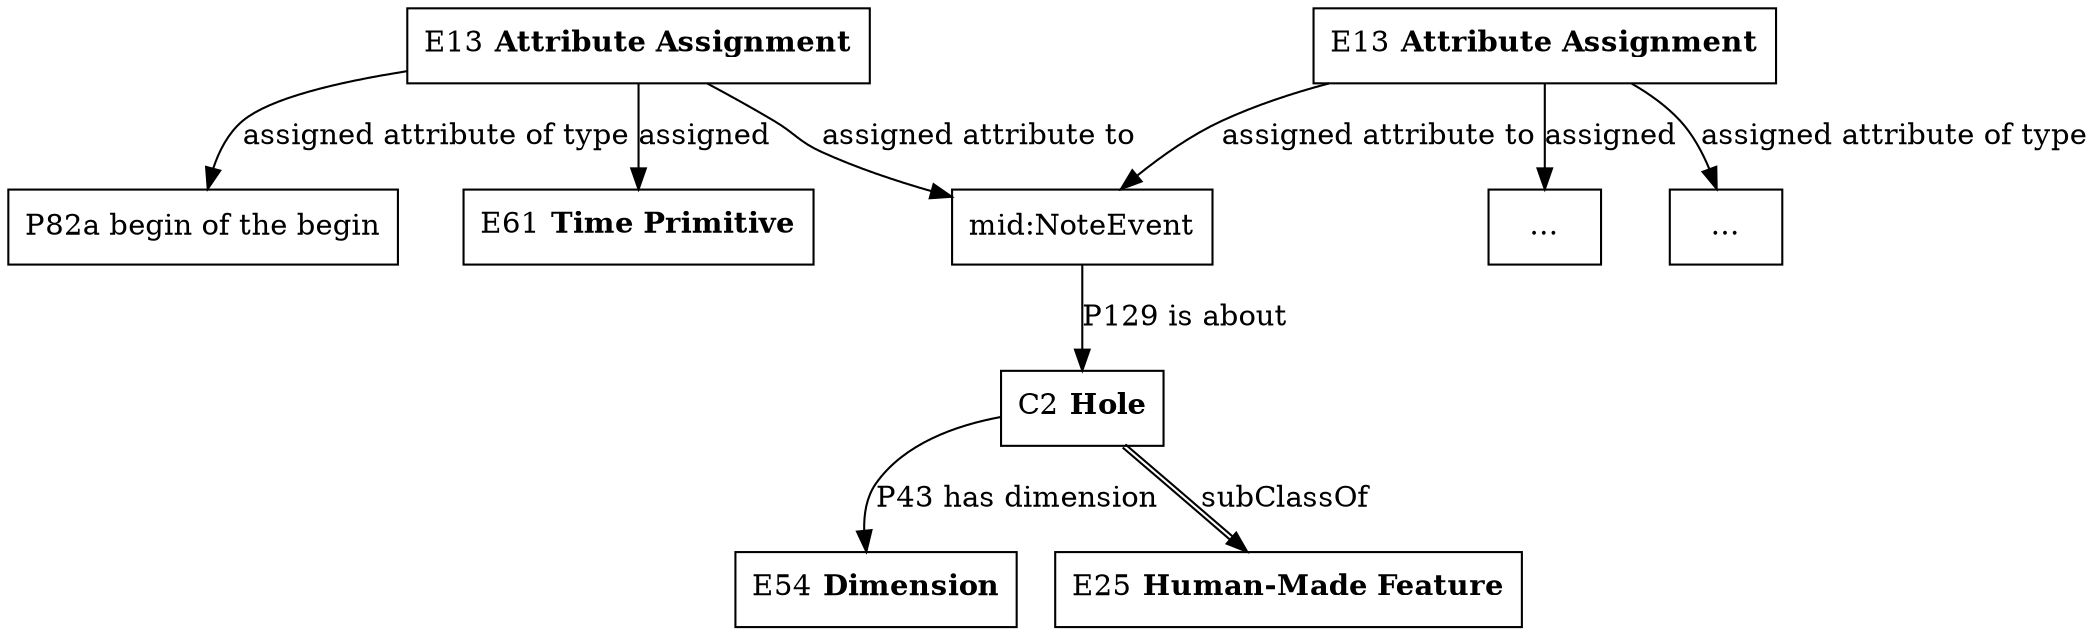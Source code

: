 digraph G {
    node [shape="box"]

    Dimension[label=<E54 <B>Dimension</B>>]

    HumanMadeFeature[label=<E25 <B>Human-Made Feature</B>>]
    Hole -> HumanMadeFeature[label="subClassOf",color="black:black"]
    Hole[label=<C2 <B>Hole</B>>]
    Hole -> Dimension[label="P43 has dimension"]
    Event[label=<mid:NoteEvent>]
    
    Event -> Hole[label="P129 is about"]

    E13_1[label=<E13 <B>Attribute Assignment</B>>]
    E13_2[label=<E13 <B>Attribute Assignment</B>>]

    E13_1 -> Event[label="assigned attribute to"]
    E13_2 -> Event[label="assigned attribute to"]

    E13_1 -> Zeitpunkt[label="assigned"]
    E13_1 -> "P82a begin of the begin"[label="assigned attribute of type"]

    Etc1[label="…"]
    Etc2[label="…"]
    E13_2 -> Etc1[label="assigned"]
    E13_2 -> Etc2[label="assigned attribute of type"]

    Zeitpunkt[label=<E61 <B>Time Primitive</B>>]

    # P82a begin of the begin
    # P81a end of the begin
    # TimeSpan -> Zeitpunkt[label="P82b begin of the end"]
    # TimeSpan -> Zeitpunkt[label="P81b end of the end"]
}
